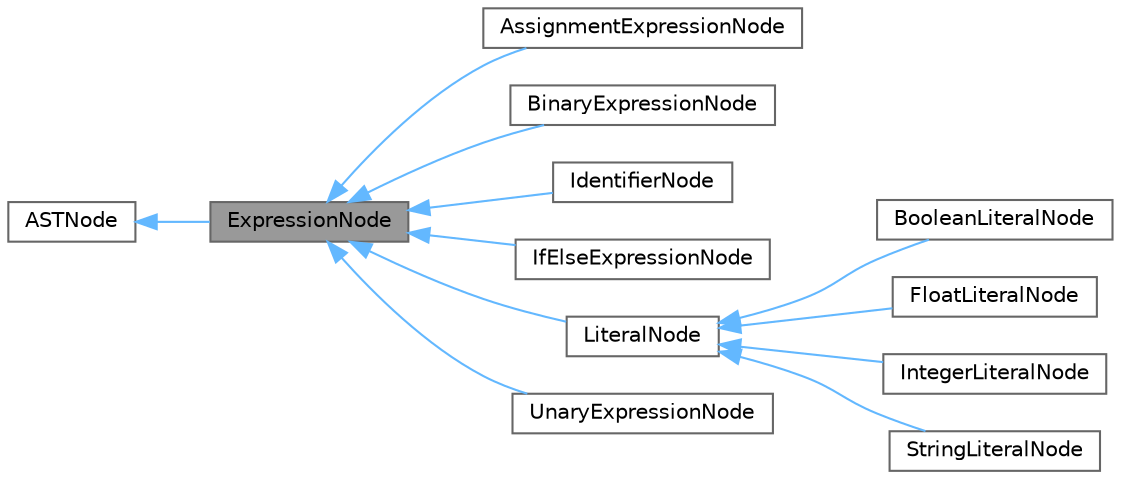 digraph "ExpressionNode"
{
 // LATEX_PDF_SIZE
  bgcolor="transparent";
  edge [fontname=Helvetica,fontsize=10,labelfontname=Helvetica,labelfontsize=10];
  node [fontname=Helvetica,fontsize=10,shape=box,height=0.2,width=0.4];
  rankdir="LR";
  Node1 [id="Node000001",label="ExpressionNode",height=0.2,width=0.4,color="gray40", fillcolor="grey60", style="filled", fontcolor="black",tooltip="Base class for all expressions."];
  Node2 -> Node1 [id="edge1_Node000001_Node000002",dir="back",color="steelblue1",style="solid",tooltip=" "];
  Node2 [id="Node000002",label="ASTNode",height=0.2,width=0.4,color="gray40", fillcolor="white", style="filled",URL="$structASTNode.html",tooltip="Base class of all AST nodes."];
  Node1 -> Node3 [id="edge2_Node000001_Node000003",dir="back",color="steelblue1",style="solid",tooltip=" "];
  Node3 [id="Node000003",label="AssignmentExpressionNode",height=0.2,width=0.4,color="gray40", fillcolor="white", style="filled",URL="$structAssignmentExpressionNode.html",tooltip="An assignment expression (e.g., x = 5, y = func())"];
  Node1 -> Node4 [id="edge3_Node000001_Node000004",dir="back",color="steelblue1",style="solid",tooltip=" "];
  Node4 [id="Node000004",label="BinaryExpressionNode",height=0.2,width=0.4,color="gray40", fillcolor="white", style="filled",URL="$structBinaryExpressionNode.html",tooltip="A binary expression (e.g., a + b, x == y, etc.)"];
  Node1 -> Node5 [id="edge4_Node000001_Node000005",dir="back",color="steelblue1",style="solid",tooltip=" "];
  Node5 [id="Node000005",label="IdentifierNode",height=0.2,width=0.4,color="gray40", fillcolor="white", style="filled",URL="$structIdentifierNode.html",tooltip="A identifier."];
  Node1 -> Node6 [id="edge5_Node000001_Node000006",dir="back",color="steelblue1",style="solid",tooltip=" "];
  Node6 [id="Node000006",label="IfElseExpressionNode",height=0.2,width=0.4,color="gray40", fillcolor="white", style="filled",URL="$structIfElseExpressionNode.html",tooltip="An if-else expression (e.g., if condition { then_expr } else { else_expr })"];
  Node1 -> Node7 [id="edge6_Node000001_Node000007",dir="back",color="steelblue1",style="solid",tooltip=" "];
  Node7 [id="Node000007",label="LiteralNode",height=0.2,width=0.4,color="gray40", fillcolor="white", style="filled",URL="$structLiteralNode.html",tooltip="Base class for all literals."];
  Node7 -> Node8 [id="edge7_Node000007_Node000008",dir="back",color="steelblue1",style="solid",tooltip=" "];
  Node8 [id="Node000008",label="BooleanLiteralNode",height=0.2,width=0.4,color="gray40", fillcolor="white", style="filled",URL="$structBooleanLiteralNode.html",tooltip="A boolean literal (true or false)"];
  Node7 -> Node9 [id="edge8_Node000007_Node000009",dir="back",color="steelblue1",style="solid",tooltip=" "];
  Node9 [id="Node000009",label="FloatLiteralNode",height=0.2,width=0.4,color="gray40", fillcolor="white", style="filled",URL="$structFloatLiteralNode.html",tooltip="A float literal."];
  Node7 -> Node10 [id="edge9_Node000007_Node000010",dir="back",color="steelblue1",style="solid",tooltip=" "];
  Node10 [id="Node000010",label="IntegerLiteralNode",height=0.2,width=0.4,color="gray40", fillcolor="white", style="filled",URL="$structIntegerLiteralNode.html",tooltip="A integer literal."];
  Node7 -> Node11 [id="edge10_Node000007_Node000011",dir="back",color="steelblue1",style="solid",tooltip=" "];
  Node11 [id="Node000011",label="StringLiteralNode",height=0.2,width=0.4,color="gray40", fillcolor="white", style="filled",URL="$structStringLiteralNode.html",tooltip="A string literal."];
  Node1 -> Node12 [id="edge11_Node000001_Node000012",dir="back",color="steelblue1",style="solid",tooltip=" "];
  Node12 [id="Node000012",label="UnaryExpressionNode",height=0.2,width=0.4,color="gray40", fillcolor="white", style="filled",URL="$structUnaryExpressionNode.html",tooltip="A unary expression (e.g., !x, -y, etc.)"];
}
